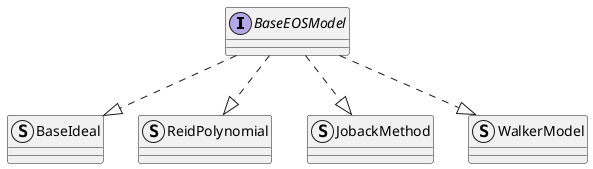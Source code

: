 @startuml ideal_eos_class_diagram

Interface BaseEOSModel {

}

Struct BaseIdeal {

}

Struct ReidPolynomial {

}

Struct JobackMethod {

}

Struct WalkerModel {

}

BaseEOSModel ..|> BaseIdeal
BaseEOSModel ..|> ReidPolynomial
BaseEOSModel ..|> JobackMethod
BaseEOSModel ..|> WalkerModel

@enduml
